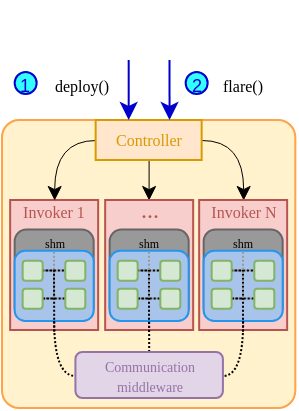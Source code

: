 <mxfile version="24.4.0" type="device" pages="2">
  <diagram name="Página-1" id="-c4BR9bMxaS-QCUniL5t">
    <mxGraphModel dx="2074" dy="836" grid="1" gridSize="10" guides="1" tooltips="1" connect="1" arrows="1" fold="1" page="1" pageScale="1" pageWidth="827" pageHeight="1169" math="0" shadow="0">
      <root>
        <mxCell id="0" />
        <mxCell id="1" parent="0" />
        <mxCell id="e0J9FLYbTgoCGfD9f5cc-86" value="&lt;font style=&quot;font-size: 8px;&quot; data-font-src=&quot;https://fonts.googleapis.com/css?family=Linux+Libertine&quot; face=&quot;Linux Libertine&quot;&gt;deploy()&lt;/font&gt;" style="text;html=1;align=center;verticalAlign=middle;whiteSpace=wrap;rounded=0;" parent="1" vertex="1">
          <mxGeometry x="9.66" y="27" width="60" height="30" as="geometry" />
        </mxCell>
        <mxCell id="e0J9FLYbTgoCGfD9f5cc-87" value="&lt;font style=&quot;font-size: 8px;&quot; data-font-src=&quot;https://fonts.googleapis.com/css?family=Linux+Libertine&quot; face=&quot;Linux Libertine&quot;&gt;flare()&lt;/font&gt;" style="text;html=1;align=center;verticalAlign=middle;whiteSpace=wrap;rounded=0;" parent="1" vertex="1">
          <mxGeometry x="96.08" y="26.5" width="49" height="30" as="geometry" />
        </mxCell>
        <mxCell id="WiIBReAVdP6lDB38uRff-66" value="" style="rounded=1;whiteSpace=wrap;html=1;fontColor=default;fillColor=#FFF2CC;arcSize=6;fillStyle=auto;strokeColor=#ffa348;" parent="1" vertex="1">
          <mxGeometry y="60" width="146.66" height="144" as="geometry" />
        </mxCell>
        <mxCell id="WiIBReAVdP6lDB38uRff-80" value="&lt;div style=&quot;font-size: 8px;&quot; align=&quot;center&quot;&gt;&lt;font style=&quot;font-size: 8px;&quot;&gt;Invoker 1&lt;/font&gt;&lt;/div&gt;&lt;div style=&quot;font-size: 8px;&quot; align=&quot;center&quot;&gt;&lt;font style=&quot;font-size: 8px;&quot;&gt;&lt;br&gt;&lt;/font&gt;&lt;/div&gt;&lt;div style=&quot;font-size: 9px;&quot; align=&quot;center&quot;&gt;&lt;font style=&quot;font-size: 9px;&quot;&gt;&lt;br&gt;&lt;/font&gt;&lt;/div&gt;&lt;div style=&quot;font-size: 9px;&quot; align=&quot;center&quot;&gt;&lt;font style=&quot;font-size: 9px;&quot;&gt;&lt;br&gt;&lt;/font&gt;&lt;/div&gt;&lt;div style=&quot;font-size: 9px;&quot; align=&quot;center&quot;&gt;&lt;font style=&quot;font-size: 9px;&quot;&gt;&lt;br&gt;&lt;/font&gt;&lt;/div&gt;&lt;div style=&quot;font-size: 9px;&quot; align=&quot;center&quot;&gt;&lt;font style=&quot;font-size: 9px;&quot;&gt;&lt;br&gt;&lt;/font&gt;&lt;/div&gt;" style="rounded=0;whiteSpace=wrap;html=1;fillColor=#f8cecc;strokeColor=#b85450;fontFamily=Linux Libertine;fontSource=https%3A%2F%2Ffonts.googleapis.com%2Fcss%3Ffamily%3DLinux%2BLibertine;align=center;fontColor=#B85450;direction=north;" parent="1" vertex="1">
          <mxGeometry x="4.08" y="100" width="44" height="65" as="geometry" />
        </mxCell>
        <mxCell id="DSR_Bw5S6EjoULPKQs4j-5" value="" style="shape=image;verticalLabelPosition=bottom;labelBackgroundColor=default;verticalAlign=top;aspect=fixed;imageAspect=0;image=https://cdn-icons-png.flaticon.com/512/4703/4703650.png;" parent="1" vertex="1">
          <mxGeometry x="58.33" width="30" height="30" as="geometry" />
        </mxCell>
        <mxCell id="e0J9FLYbTgoCGfD9f5cc-37" value="" style="rounded=1;whiteSpace=wrap;html=1;strokeColor=#666666;fillColor=#999999;direction=south;" parent="1" vertex="1">
          <mxGeometry x="6.33" y="114.74" width="39.5" height="45.09" as="geometry" />
        </mxCell>
        <mxCell id="e0J9FLYbTgoCGfD9f5cc-10" style="edgeStyle=orthogonalEdgeStyle;rounded=0;orthogonalLoop=1;jettySize=auto;html=1;entryX=1;entryY=0.5;entryDx=0;entryDy=0;curved=1;strokeWidth=0.5;" parent="1" source="e0J9FLYbTgoCGfD9f5cc-7" target="e0J9FLYbTgoCGfD9f5cc-46" edge="1">
          <mxGeometry relative="1" as="geometry">
            <mxPoint x="119.33" y="110.17" as="targetPoint" />
            <Array as="points">
              <mxPoint x="120.33" y="70" />
            </Array>
          </mxGeometry>
        </mxCell>
        <mxCell id="e0J9FLYbTgoCGfD9f5cc-11" style="edgeStyle=orthogonalEdgeStyle;rounded=0;orthogonalLoop=1;jettySize=auto;html=1;entryX=1;entryY=0.5;entryDx=0;entryDy=0;strokeWidth=0.5;" parent="1" source="e0J9FLYbTgoCGfD9f5cc-7" target="e0J9FLYbTgoCGfD9f5cc-60" edge="1">
          <mxGeometry relative="1" as="geometry">
            <mxPoint x="73.33" y="110" as="targetPoint" />
          </mxGeometry>
        </mxCell>
        <mxCell id="e0J9FLYbTgoCGfD9f5cc-79" style="edgeStyle=orthogonalEdgeStyle;rounded=0;orthogonalLoop=1;jettySize=auto;html=1;entryX=1;entryY=0.5;entryDx=0;entryDy=0;curved=1;exitX=0;exitY=0.5;exitDx=0;exitDy=0;strokeWidth=0.5;" parent="1" source="e0J9FLYbTgoCGfD9f5cc-7" target="WiIBReAVdP6lDB38uRff-80" edge="1">
          <mxGeometry relative="1" as="geometry">
            <Array as="points">
              <mxPoint x="26.33" y="70" />
            </Array>
          </mxGeometry>
        </mxCell>
        <mxCell id="e0J9FLYbTgoCGfD9f5cc-7" value="&lt;div style=&quot;font-size: 8px;&quot; align=&quot;center&quot;&gt;&lt;font color=&quot;#d79b00&quot; style=&quot;font-size: 8px;&quot;&gt;Controller&lt;/font&gt;&lt;/div&gt;" style="rounded=0;whiteSpace=wrap;html=1;fillColor=#ffe6cc;strokeColor=#d79b00;align=center;fontFamily=Linux Libertine;fontSource=https%3A%2F%2Ffonts.googleapis.com%2Fcss%3Ffamily%3DLinux%2BLibertine;" parent="1" vertex="1">
          <mxGeometry x="46.83" y="60" width="53" height="20" as="geometry" />
        </mxCell>
        <mxCell id="WiIBReAVdP6lDB38uRff-113" value="" style="rounded=1;whiteSpace=wrap;html=1;strokeColor=#2496ED;fillColor=#A9C4EB;direction=south;" parent="1" vertex="1">
          <mxGeometry x="6.33" y="125.41" width="39.5" height="35.09" as="geometry" />
        </mxCell>
        <mxCell id="e0J9FLYbTgoCGfD9f5cc-31" value="" style="endArrow=none;html=1;rounded=0;strokeColor=#999999;curved=0;dashed=1;dashPattern=1 1;" parent="1" edge="1">
          <mxGeometry width="50" height="50" relative="1" as="geometry">
            <mxPoint x="26.0" y="148.83" as="sourcePoint" />
            <mxPoint x="26.0" y="115.74" as="targetPoint" />
          </mxGeometry>
        </mxCell>
        <mxCell id="e0J9FLYbTgoCGfD9f5cc-32" value="" style="endArrow=none;html=1;rounded=1;strokeColor=#999999;dashed=1;dashPattern=1 1;curved=0;" parent="1" edge="1">
          <mxGeometry width="50" height="50" relative="1" as="geometry">
            <mxPoint x="26.08" y="135.31" as="sourcePoint" />
            <mxPoint x="36.08" y="135.31" as="targetPoint" />
            <Array as="points">
              <mxPoint x="16.08" y="135.31" />
            </Array>
          </mxGeometry>
        </mxCell>
        <mxCell id="e0J9FLYbTgoCGfD9f5cc-33" value="" style="endArrow=none;html=1;rounded=1;strokeColor=#999999;dashed=1;dashPattern=1 1;curved=0;" parent="1" edge="1">
          <mxGeometry width="50" height="50" relative="1" as="geometry">
            <mxPoint x="26.66" y="149.25" as="sourcePoint" />
            <mxPoint x="36.66" y="149.25" as="targetPoint" />
            <Array as="points">
              <mxPoint x="16.66" y="149.25" />
            </Array>
          </mxGeometry>
        </mxCell>
        <mxCell id="e0J9FLYbTgoCGfD9f5cc-25" value="&lt;font style=&quot;font-size: 6px;&quot; data-font-src=&quot;https://fonts.googleapis.com/css?family=Linux+Libertine&quot; face=&quot;Linux Libertine&quot;&gt;shm&lt;/font&gt;" style="text;html=1;align=center;verticalAlign=middle;whiteSpace=wrap;rounded=0;" parent="1" vertex="1">
          <mxGeometry x="15.5" y="114.74" width="21.16" height="10" as="geometry" />
        </mxCell>
        <mxCell id="e0J9FLYbTgoCGfD9f5cc-44" value="" style="endArrow=none;html=1;rounded=1;strokeColor=#000000;dashed=1;dashPattern=1 1;curved=0;" parent="1" edge="1">
          <mxGeometry width="50" height="50" relative="1" as="geometry">
            <mxPoint x="25.08" y="135.31" as="sourcePoint" />
            <mxPoint x="35.08" y="135.31" as="targetPoint" />
            <Array as="points">
              <mxPoint x="15.08" y="135.31" />
            </Array>
          </mxGeometry>
        </mxCell>
        <mxCell id="e0J9FLYbTgoCGfD9f5cc-21" value="" style="rounded=1;whiteSpace=wrap;html=1;fillColor=#d5e8d4;strokeColor=#82b366;" parent="1" vertex="1">
          <mxGeometry x="10.33" y="130.41" width="10" height="10" as="geometry" />
        </mxCell>
        <mxCell id="e0J9FLYbTgoCGfD9f5cc-22" value="" style="rounded=1;whiteSpace=wrap;html=1;fillColor=#d5e8d4;strokeColor=#82b366;" parent="1" vertex="1">
          <mxGeometry x="31.66" y="130.41" width="10" height="10" as="geometry" />
        </mxCell>
        <mxCell id="e0J9FLYbTgoCGfD9f5cc-45" value="" style="endArrow=none;html=1;rounded=1;strokeColor=#000000;dashed=1;dashPattern=1 1;curved=0;" parent="1" edge="1">
          <mxGeometry width="50" height="50" relative="1" as="geometry">
            <mxPoint x="25.5" y="149.25" as="sourcePoint" />
            <mxPoint x="35.5" y="149.25" as="targetPoint" />
            <Array as="points">
              <mxPoint x="15.5" y="149.25" />
            </Array>
          </mxGeometry>
        </mxCell>
        <mxCell id="e0J9FLYbTgoCGfD9f5cc-23" value="" style="rounded=1;whiteSpace=wrap;html=1;fillColor=#d5e8d4;strokeColor=#82b366;" parent="1" vertex="1">
          <mxGeometry x="10.33" y="144.33" width="10" height="10" as="geometry" />
        </mxCell>
        <mxCell id="e0J9FLYbTgoCGfD9f5cc-24" value="" style="rounded=1;whiteSpace=wrap;html=1;fillColor=#d5e8d4;strokeColor=#82b366;" parent="1" vertex="1">
          <mxGeometry x="31.66" y="144.33" width="10" height="10" as="geometry" />
        </mxCell>
        <mxCell id="e0J9FLYbTgoCGfD9f5cc-46" value="&lt;div style=&quot;font-size: 8px;&quot; align=&quot;center&quot;&gt;&lt;font style=&quot;font-size: 8px;&quot;&gt;Invoker N&lt;br&gt;&lt;/font&gt;&lt;/div&gt;&lt;div style=&quot;font-size: 8px;&quot; align=&quot;center&quot;&gt;&lt;font style=&quot;font-size: 8px;&quot;&gt;&lt;br&gt;&lt;/font&gt;&lt;/div&gt;&lt;div style=&quot;font-size: 9px;&quot; align=&quot;center&quot;&gt;&lt;font style=&quot;font-size: 9px;&quot;&gt;&lt;br&gt;&lt;/font&gt;&lt;/div&gt;&lt;div style=&quot;font-size: 9px;&quot; align=&quot;center&quot;&gt;&lt;font style=&quot;font-size: 9px;&quot;&gt;&lt;br&gt;&lt;/font&gt;&lt;/div&gt;&lt;div style=&quot;font-size: 9px;&quot; align=&quot;center&quot;&gt;&lt;font style=&quot;font-size: 9px;&quot;&gt;&lt;br&gt;&lt;/font&gt;&lt;/div&gt;&lt;div style=&quot;font-size: 9px;&quot; align=&quot;center&quot;&gt;&lt;font style=&quot;font-size: 9px;&quot;&gt;&lt;br&gt;&lt;/font&gt;&lt;/div&gt;" style="rounded=0;whiteSpace=wrap;html=1;fillColor=#f8cecc;strokeColor=#b85450;fontFamily=Linux Libertine;fontSource=https%3A%2F%2Ffonts.googleapis.com%2Fcss%3Ffamily%3DLinux%2BLibertine;align=center;fontColor=#B85450;direction=north;" parent="1" vertex="1">
          <mxGeometry x="98.58" y="100" width="44" height="65" as="geometry" />
        </mxCell>
        <mxCell id="e0J9FLYbTgoCGfD9f5cc-47" value="" style="rounded=1;whiteSpace=wrap;html=1;strokeColor=#666666;fillColor=#999999;direction=south;" parent="1" vertex="1">
          <mxGeometry x="100.83" y="114.74" width="39.5" height="45.09" as="geometry" />
        </mxCell>
        <mxCell id="e0J9FLYbTgoCGfD9f5cc-48" value="" style="rounded=1;whiteSpace=wrap;html=1;strokeColor=#2496ED;fillColor=#A9C4EB;direction=south;" parent="1" vertex="1">
          <mxGeometry x="100.83" y="125.41" width="39.5" height="35.09" as="geometry" />
        </mxCell>
        <mxCell id="e0J9FLYbTgoCGfD9f5cc-50" value="" style="endArrow=none;html=1;rounded=1;strokeColor=#999999;dashed=1;dashPattern=1 1;curved=0;" parent="1" edge="1">
          <mxGeometry width="50" height="50" relative="1" as="geometry">
            <mxPoint x="120.58" y="135.31" as="sourcePoint" />
            <mxPoint x="130.58" y="135.31" as="targetPoint" />
            <Array as="points">
              <mxPoint x="110.58" y="135.31" />
            </Array>
          </mxGeometry>
        </mxCell>
        <mxCell id="e0J9FLYbTgoCGfD9f5cc-51" value="" style="endArrow=none;html=1;rounded=1;strokeColor=#999999;dashed=1;dashPattern=1 1;curved=0;" parent="1" edge="1">
          <mxGeometry width="50" height="50" relative="1" as="geometry">
            <mxPoint x="121.16" y="149.25" as="sourcePoint" />
            <mxPoint x="131.16" y="149.25" as="targetPoint" />
            <Array as="points">
              <mxPoint x="111.16" y="149.25" />
            </Array>
          </mxGeometry>
        </mxCell>
        <mxCell id="e0J9FLYbTgoCGfD9f5cc-53" value="" style="endArrow=none;html=1;rounded=0;strokeColor=#000000;curved=0;dashed=1;dashPattern=1 1;" parent="1" edge="1">
          <mxGeometry width="50" height="50" relative="1" as="geometry">
            <mxPoint x="120.5" y="167.83" as="sourcePoint" />
            <mxPoint x="120.5" y="134.74" as="targetPoint" />
          </mxGeometry>
        </mxCell>
        <mxCell id="e0J9FLYbTgoCGfD9f5cc-54" value="" style="endArrow=none;html=1;rounded=1;strokeColor=#000000;dashed=1;dashPattern=1 1;curved=0;" parent="1" edge="1">
          <mxGeometry width="50" height="50" relative="1" as="geometry">
            <mxPoint x="119.58" y="135.31" as="sourcePoint" />
            <mxPoint x="129.58" y="135.31" as="targetPoint" />
            <Array as="points">
              <mxPoint x="109.58" y="135.31" />
            </Array>
          </mxGeometry>
        </mxCell>
        <mxCell id="e0J9FLYbTgoCGfD9f5cc-55" value="" style="rounded=1;whiteSpace=wrap;html=1;fillColor=#d5e8d4;strokeColor=#82b366;" parent="1" vertex="1">
          <mxGeometry x="104.83" y="130.41" width="10" height="10" as="geometry" />
        </mxCell>
        <mxCell id="e0J9FLYbTgoCGfD9f5cc-56" value="" style="rounded=1;whiteSpace=wrap;html=1;fillColor=#d5e8d4;strokeColor=#82b366;" parent="1" vertex="1">
          <mxGeometry x="126.16" y="130.41" width="10" height="10" as="geometry" />
        </mxCell>
        <mxCell id="e0J9FLYbTgoCGfD9f5cc-57" value="" style="endArrow=none;html=1;rounded=1;strokeColor=#000000;dashed=1;dashPattern=1 1;curved=0;" parent="1" edge="1">
          <mxGeometry width="50" height="50" relative="1" as="geometry">
            <mxPoint x="120.0" y="149.25" as="sourcePoint" />
            <mxPoint x="130.0" y="149.25" as="targetPoint" />
            <Array as="points">
              <mxPoint x="110.0" y="149.25" />
            </Array>
          </mxGeometry>
        </mxCell>
        <mxCell id="e0J9FLYbTgoCGfD9f5cc-58" value="" style="rounded=1;whiteSpace=wrap;html=1;fillColor=#d5e8d4;strokeColor=#82b366;" parent="1" vertex="1">
          <mxGeometry x="104.83" y="144.33" width="10" height="10" as="geometry" />
        </mxCell>
        <mxCell id="e0J9FLYbTgoCGfD9f5cc-59" value="" style="rounded=1;whiteSpace=wrap;html=1;fillColor=#d5e8d4;strokeColor=#82b366;" parent="1" vertex="1">
          <mxGeometry x="126.16" y="144.33" width="10" height="10" as="geometry" />
        </mxCell>
        <mxCell id="e0J9FLYbTgoCGfD9f5cc-43" value="" style="endArrow=none;html=1;rounded=0;strokeColor=#000000;curved=0;dashed=1;dashPattern=1 1;" parent="1" edge="1">
          <mxGeometry width="50" height="50" relative="1" as="geometry">
            <mxPoint x="26.13" y="169.83" as="sourcePoint" />
            <mxPoint x="26.0" y="134.74" as="targetPoint" />
          </mxGeometry>
        </mxCell>
        <mxCell id="e0J9FLYbTgoCGfD9f5cc-49" value="" style="endArrow=none;html=1;rounded=0;strokeColor=#999999;curved=0;dashed=1;dashPattern=1 1;" parent="1" edge="1">
          <mxGeometry width="50" height="50" relative="1" as="geometry">
            <mxPoint x="120.5" y="148.83" as="sourcePoint" />
            <mxPoint x="120.5" y="115.74" as="targetPoint" />
          </mxGeometry>
        </mxCell>
        <mxCell id="e0J9FLYbTgoCGfD9f5cc-60" value="...&lt;br&gt;&lt;br&gt;&lt;br&gt;&lt;div&gt;&lt;br&gt;&lt;/div&gt;&lt;div&gt;&lt;br&gt;&lt;/div&gt;" style="rounded=0;whiteSpace=wrap;html=1;fillColor=#f8cecc;strokeColor=#b85450;fontFamily=Linux Libertine;fontSource=https%3A%2F%2Ffonts.googleapis.com%2Fcss%3Ffamily%3DLinux%2BLibertine;align=center;fontColor=#B85450;direction=north;" parent="1" vertex="1">
          <mxGeometry x="51.58" y="100" width="44" height="65" as="geometry" />
        </mxCell>
        <mxCell id="e0J9FLYbTgoCGfD9f5cc-61" value="" style="rounded=1;whiteSpace=wrap;html=1;strokeColor=#666666;fillColor=#999999;direction=south;" parent="1" vertex="1">
          <mxGeometry x="53.83" y="114.74" width="39.5" height="45.09" as="geometry" />
        </mxCell>
        <mxCell id="e0J9FLYbTgoCGfD9f5cc-62" value="" style="rounded=1;whiteSpace=wrap;html=1;strokeColor=#2496ED;fillColor=#A9C4EB;direction=south;" parent="1" vertex="1">
          <mxGeometry x="53.83" y="125.41" width="39.5" height="35.09" as="geometry" />
        </mxCell>
        <mxCell id="e0J9FLYbTgoCGfD9f5cc-63" value="" style="endArrow=none;html=1;rounded=1;strokeColor=#999999;dashed=1;dashPattern=1 1;curved=0;" parent="1" edge="1">
          <mxGeometry width="50" height="50" relative="1" as="geometry">
            <mxPoint x="73.58" y="135.31" as="sourcePoint" />
            <mxPoint x="83.58" y="135.31" as="targetPoint" />
            <Array as="points">
              <mxPoint x="63.58" y="135.31" />
            </Array>
          </mxGeometry>
        </mxCell>
        <mxCell id="e0J9FLYbTgoCGfD9f5cc-64" value="" style="endArrow=none;html=1;rounded=1;strokeColor=#999999;dashed=1;dashPattern=1 1;curved=0;" parent="1" edge="1">
          <mxGeometry width="50" height="50" relative="1" as="geometry">
            <mxPoint x="74.16" y="149.25" as="sourcePoint" />
            <mxPoint x="84.16" y="149.25" as="targetPoint" />
            <Array as="points">
              <mxPoint x="64.16" y="149.25" />
            </Array>
          </mxGeometry>
        </mxCell>
        <mxCell id="e0J9FLYbTgoCGfD9f5cc-66" value="" style="endArrow=none;html=1;rounded=0;strokeColor=#000000;curved=0;dashed=1;dashPattern=1 1;" parent="1" edge="1">
          <mxGeometry width="50" height="50" relative="1" as="geometry">
            <mxPoint x="73.5" y="167.83" as="sourcePoint" />
            <mxPoint x="73.5" y="134.74" as="targetPoint" />
          </mxGeometry>
        </mxCell>
        <mxCell id="e0J9FLYbTgoCGfD9f5cc-67" value="" style="endArrow=none;html=1;rounded=1;strokeColor=#000000;dashed=1;dashPattern=1 1;curved=0;" parent="1" edge="1">
          <mxGeometry width="50" height="50" relative="1" as="geometry">
            <mxPoint x="72.58" y="135.31" as="sourcePoint" />
            <mxPoint x="82.58" y="135.31" as="targetPoint" />
            <Array as="points">
              <mxPoint x="62.58" y="135.31" />
            </Array>
          </mxGeometry>
        </mxCell>
        <mxCell id="e0J9FLYbTgoCGfD9f5cc-68" value="" style="rounded=1;whiteSpace=wrap;html=1;fillColor=#d5e8d4;strokeColor=#82b366;" parent="1" vertex="1">
          <mxGeometry x="57.83" y="130.41" width="10" height="10" as="geometry" />
        </mxCell>
        <mxCell id="e0J9FLYbTgoCGfD9f5cc-69" value="" style="rounded=1;whiteSpace=wrap;html=1;fillColor=#d5e8d4;strokeColor=#82b366;" parent="1" vertex="1">
          <mxGeometry x="79.16" y="130.41" width="10" height="10" as="geometry" />
        </mxCell>
        <mxCell id="e0J9FLYbTgoCGfD9f5cc-70" value="" style="endArrow=none;html=1;rounded=1;strokeColor=#000000;dashed=1;dashPattern=1 1;curved=0;" parent="1" edge="1">
          <mxGeometry width="50" height="50" relative="1" as="geometry">
            <mxPoint x="73.0" y="149.25" as="sourcePoint" />
            <mxPoint x="83.0" y="149.25" as="targetPoint" />
            <Array as="points">
              <mxPoint x="63.0" y="149.25" />
            </Array>
          </mxGeometry>
        </mxCell>
        <mxCell id="e0J9FLYbTgoCGfD9f5cc-71" value="" style="rounded=1;whiteSpace=wrap;html=1;fillColor=#d5e8d4;strokeColor=#82b366;" parent="1" vertex="1">
          <mxGeometry x="57.83" y="144.33" width="10" height="10" as="geometry" />
        </mxCell>
        <mxCell id="e0J9FLYbTgoCGfD9f5cc-72" value="" style="rounded=1;whiteSpace=wrap;html=1;fillColor=#d5e8d4;strokeColor=#82b366;" parent="1" vertex="1">
          <mxGeometry x="79.16" y="144.33" width="10" height="10" as="geometry" />
        </mxCell>
        <mxCell id="e0J9FLYbTgoCGfD9f5cc-73" value="" style="endArrow=none;html=1;rounded=0;strokeColor=#999999;curved=0;dashed=1;dashPattern=1 1;" parent="1" edge="1">
          <mxGeometry width="50" height="50" relative="1" as="geometry">
            <mxPoint x="73.5" y="148.83" as="sourcePoint" />
            <mxPoint x="73.5" y="115.74" as="targetPoint" />
          </mxGeometry>
        </mxCell>
        <mxCell id="e0J9FLYbTgoCGfD9f5cc-75" value="" style="rounded=0;whiteSpace=wrap;html=1;strokeColor=none;fillColor=#fff2cc;" parent="1" vertex="1">
          <mxGeometry x="15.5" y="166" width="26" height="10" as="geometry" />
        </mxCell>
        <mxCell id="e0J9FLYbTgoCGfD9f5cc-14" style="edgeStyle=orthogonalEdgeStyle;rounded=0;orthogonalLoop=1;jettySize=auto;html=1;entryX=0;entryY=0.5;entryDx=0;entryDy=0;curved=1;startArrow=none;startFill=0;exitX=1;exitY=0.5;exitDx=0;exitDy=0;strokeWidth=1;endArrow=none;endFill=0;dashed=1;dashPattern=1 1;" parent="1" source="WiIBReAVdP6lDB38uRff-113" target="e0J9FLYbTgoCGfD9f5cc-91" edge="1">
          <mxGeometry relative="1" as="geometry">
            <mxPoint x="52.96" y="194" as="targetPoint" />
            <Array as="points">
              <mxPoint x="26" y="188" />
              <mxPoint x="37" y="188" />
            </Array>
          </mxGeometry>
        </mxCell>
        <mxCell id="e0J9FLYbTgoCGfD9f5cc-76" value="" style="rounded=0;whiteSpace=wrap;html=1;strokeColor=none;fillColor=#fff2cc;" parent="1" vertex="1">
          <mxGeometry x="65.0" y="166.0" width="26" height="10" as="geometry" />
        </mxCell>
        <mxCell id="e0J9FLYbTgoCGfD9f5cc-74" style="edgeStyle=orthogonalEdgeStyle;rounded=0;orthogonalLoop=1;jettySize=auto;html=1;entryX=1;entryY=0.5;entryDx=0;entryDy=0;startArrow=none;startFill=0;strokeWidth=1;endArrow=none;endFill=0;dashed=1;dashPattern=1 1;strokeColor=#000000;exitX=0.5;exitY=0;exitDx=0;exitDy=0;" parent="1" source="e0J9FLYbTgoCGfD9f5cc-91" target="e0J9FLYbTgoCGfD9f5cc-62" edge="1">
          <mxGeometry relative="1" as="geometry">
            <mxPoint x="74.58" y="159.83" as="targetPoint" />
            <mxPoint x="73.58" y="179.83" as="sourcePoint" />
            <Array as="points">
              <mxPoint x="73.33" y="176" />
            </Array>
          </mxGeometry>
        </mxCell>
        <mxCell id="e0J9FLYbTgoCGfD9f5cc-77" value="" style="rounded=0;whiteSpace=wrap;html=1;strokeColor=none;fillColor=#fff2cc;" parent="1" vertex="1">
          <mxGeometry x="107.58" y="166.0" width="26" height="10" as="geometry" />
        </mxCell>
        <mxCell id="e0J9FLYbTgoCGfD9f5cc-15" style="edgeStyle=orthogonalEdgeStyle;rounded=0;orthogonalLoop=1;jettySize=auto;html=1;entryX=1;entryY=0.5;entryDx=0;entryDy=0;curved=1;startArrow=none;startFill=0;strokeWidth=1;exitX=1;exitY=0.5;exitDx=0;exitDy=0;endArrow=none;endFill=0;dashed=1;dashPattern=1 1;" parent="1" source="e0J9FLYbTgoCGfD9f5cc-48" target="e0J9FLYbTgoCGfD9f5cc-91" edge="1">
          <mxGeometry relative="1" as="geometry">
            <mxPoint x="119.33" y="170" as="sourcePoint" />
            <mxPoint x="94.21" y="194" as="targetPoint" />
            <Array as="points">
              <mxPoint x="121" y="188" />
              <mxPoint x="110" y="188" />
            </Array>
          </mxGeometry>
        </mxCell>
        <mxCell id="e0J9FLYbTgoCGfD9f5cc-65" value="&lt;font style=&quot;font-size: 6px;&quot; data-font-src=&quot;https://fonts.googleapis.com/css?family=Linux+Libertine&quot; face=&quot;Linux Libertine&quot;&gt;shm&lt;/font&gt;" style="text;html=1;align=center;verticalAlign=middle;whiteSpace=wrap;rounded=0;" parent="1" vertex="1">
          <mxGeometry x="63.0" y="114.74" width="21.16" height="10" as="geometry" />
        </mxCell>
        <mxCell id="e0J9FLYbTgoCGfD9f5cc-52" value="&lt;font style=&quot;font-size: 6px;&quot; data-font-src=&quot;https://fonts.googleapis.com/css?family=Linux+Libertine&quot; face=&quot;Linux Libertine&quot;&gt;shm&lt;/font&gt;" style="text;html=1;align=center;verticalAlign=middle;whiteSpace=wrap;rounded=0;" parent="1" vertex="1">
          <mxGeometry x="110" y="114.74" width="21.16" height="10" as="geometry" />
        </mxCell>
        <mxCell id="e0J9FLYbTgoCGfD9f5cc-84" value="" style="endArrow=classic;html=1;rounded=0;entryX=0.387;entryY=0;entryDx=0;entryDy=0;entryPerimeter=0;strokeColor=#0000CC;" parent="1" edge="1">
          <mxGeometry width="50" height="50" relative="1" as="geometry">
            <mxPoint x="63.33" y="30" as="sourcePoint" />
            <mxPoint x="63.341" y="60" as="targetPoint" />
          </mxGeometry>
        </mxCell>
        <mxCell id="e0J9FLYbTgoCGfD9f5cc-85" value="" style="endArrow=classic;html=1;rounded=0;entryX=0.387;entryY=0;entryDx=0;entryDy=0;entryPerimeter=0;strokeColor=#0000CC;" parent="1" edge="1">
          <mxGeometry width="50" height="50" relative="1" as="geometry">
            <mxPoint x="83.76" y="30" as="sourcePoint" />
            <mxPoint x="83.771" y="60" as="targetPoint" />
          </mxGeometry>
        </mxCell>
        <mxCell id="e0J9FLYbTgoCGfD9f5cc-91" value="" style="rounded=1;whiteSpace=wrap;html=1;fillColor=#e1d5e7;strokeColor=#9673a6;" parent="1" vertex="1">
          <mxGeometry x="36.71" y="176" width="73.75" height="23" as="geometry" />
        </mxCell>
        <mxCell id="e0J9FLYbTgoCGfD9f5cc-92" value="" style="ellipse;whiteSpace=wrap;html=1;aspect=fixed;fillColor=#33FFFF;strokeColor=#0000CC;" parent="1" vertex="1">
          <mxGeometry x="6.33" y="36" width="11" height="11" as="geometry" />
        </mxCell>
        <mxCell id="e0J9FLYbTgoCGfD9f5cc-93" value="&lt;font style=&quot;font-size: 9px;&quot; color=&quot;#0000cc&quot;&gt;1&lt;/font&gt;" style="text;whiteSpace=wrap;html=1;" parent="1" vertex="1">
          <mxGeometry x="7.33" y="28" width="11" height="20" as="geometry" />
        </mxCell>
        <mxCell id="e0J9FLYbTgoCGfD9f5cc-97" value="" style="ellipse;whiteSpace=wrap;html=1;aspect=fixed;fillColor=#33FFFF;strokeColor=#0000CC;" parent="1" vertex="1">
          <mxGeometry x="91.83" y="36" width="11" height="11" as="geometry" />
        </mxCell>
        <mxCell id="e0J9FLYbTgoCGfD9f5cc-98" value="&lt;font style=&quot;font-size: 9px;&quot; color=&quot;#0000cc&quot;&gt;2&lt;/font&gt;" style="text;whiteSpace=wrap;html=1;" parent="1" vertex="1">
          <mxGeometry x="92.83" y="28" width="11" height="20" as="geometry" />
        </mxCell>
        <mxCell id="e0J9FLYbTgoCGfD9f5cc-99" value="&lt;font color=&quot;#9673a6&quot; style=&quot;font-size: 7px;&quot;&gt;&lt;font style=&quot;font-size: 7px;&quot; data-font-src=&quot;https://fonts.googleapis.com/css?family=Linux+Libertine&quot; face=&quot;Linux Libertine&quot;&gt;Communication&lt;br&gt;&lt;br&gt;&lt;/font&gt;&lt;/font&gt;" style="text;whiteSpace=wrap;html=1;align=center;" parent="1" vertex="1">
          <mxGeometry x="43.59" y="168" width="60" height="20" as="geometry" />
        </mxCell>
        <mxCell id="e0J9FLYbTgoCGfD9f5cc-100" value="&lt;font style=&quot;font-size: 7px;&quot; color=&quot;#9673a6&quot;&gt;&lt;font face=&quot;Linux Libertine&quot; data-font-src=&quot;https://fonts.googleapis.com/css?family=Linux+Libertine&quot; style=&quot;font-size: 7px;&quot;&gt;middleware&lt;/font&gt;&lt;/font&gt;" style="text;whiteSpace=wrap;html=1;align=center;" parent="1" vertex="1">
          <mxGeometry x="48.59" y="178" width="50" height="10" as="geometry" />
        </mxCell>
      </root>
    </mxGraphModel>
  </diagram>
  <diagram name="arch" id="cZ444mW0rCcB-Ek93cNb">
    <mxGraphModel dx="576" dy="232" grid="1" gridSize="5" guides="1" tooltips="1" connect="1" arrows="1" fold="1" page="1" pageScale="1" pageWidth="330" pageHeight="180" math="0" shadow="0">
      <root>
        <mxCell id="wFOPVawVf57aqnRhElUE-0" />
        <mxCell id="wFOPVawVf57aqnRhElUE-1" parent="wFOPVawVf57aqnRhElUE-0" />
        <mxCell id="wFOPVawVf57aqnRhElUE-4" value="Burst platform" style="rounded=1;whiteSpace=wrap;html=1;fillColor=#fff2cc;arcSize=6;fillStyle=auto;strokeColor=#d6b656;fontFamily=Linux Libertine;fontSize=10;verticalAlign=top;spacing=-2;fontColor=default;" parent="wFOPVawVf57aqnRhElUE-1" vertex="1">
          <mxGeometry x="85" y="5" width="210" height="140" as="geometry" />
        </mxCell>
        <mxCell id="wFOPVawVf57aqnRhElUE-2" value="&lt;font data-font-src=&quot;https://fonts.googleapis.com/css?family=Linux+Libertine&quot; style=&quot;font-size: 10px;&quot;&gt;deploy()&lt;/font&gt;" style="text;html=1;align=left;verticalAlign=middle;whiteSpace=wrap;rounded=0;fontSize=10;fontFamily=Linux Libertine;spacing=0;spacingBottom=1;" parent="wFOPVawVf57aqnRhElUE-1" vertex="1">
          <mxGeometry x="50" y="32.26" width="30" height="15" as="geometry" />
        </mxCell>
        <mxCell id="wFOPVawVf57aqnRhElUE-5" value="&lt;div style=&quot;font-size: 10px; line-height: 100%;&quot; align=&quot;center&quot;&gt;&lt;br style=&quot;font-size: 10px;&quot;&gt;&lt;/div&gt;" style="rounded=0;whiteSpace=wrap;html=1;fillColor=#f8cecc;strokeColor=#b85450;fontFamily=Linux Libertine;align=center;fontColor=#000000;direction=north;fontSize=10;verticalAlign=top;spacing=-2;horizontal=0;" parent="wFOPVawVf57aqnRhElUE-1" vertex="1">
          <mxGeometry x="135" y="20" width="155" height="70" as="geometry" />
        </mxCell>
        <mxCell id="wFOPVawVf57aqnRhElUE-6" value="" style="shape=image;verticalLabelPosition=bottom;labelBackgroundColor=default;verticalAlign=top;aspect=fixed;imageAspect=0;image=https://cdn-icons-png.flaticon.com/512/4703/4703650.png;fontFamily=Linux Libertine;fontSize=10;" parent="wFOPVawVf57aqnRhElUE-1" vertex="1">
          <mxGeometry x="5.0" y="49.26" width="30" height="30" as="geometry" />
        </mxCell>
        <mxCell id="wFOPVawVf57aqnRhElUE-9" style="rounded=0;orthogonalLoop=1;jettySize=auto;html=1;strokeWidth=0.5;fontFamily=Linux Libertine;fontSize=10;" parent="wFOPVawVf57aqnRhElUE-1" source="wFOPVawVf57aqnRhElUE-11" target="wFOPVawVf57aqnRhElUE-37" edge="1">
          <mxGeometry relative="1" as="geometry">
            <mxPoint x="204.25" y="110" as="targetPoint" />
          </mxGeometry>
        </mxCell>
        <mxCell id="wFOPVawVf57aqnRhElUE-11" value="&lt;div align=&quot;center&quot; style=&quot;font-size: 10px;&quot;&gt;&lt;font style=&quot;font-size: 10px;&quot;&gt;Controller&lt;/font&gt;&lt;/div&gt;" style="rounded=0;whiteSpace=wrap;html=1;fillColor=#ffe6cc;strokeColor=#d79b00;align=center;fontFamily=Linux Libertine;fontSize=10;direction=south;horizontal=0;fontColor=#000000;spacingBottom=2;" parent="wFOPVawVf57aqnRhElUE-1" vertex="1">
          <mxGeometry x="85" y="39.83" width="20" height="50.17" as="geometry" />
        </mxCell>
        <mxCell id="wFOPVawVf57aqnRhElUE-23" value="&lt;div style=&quot;font-size: 10px; line-height: 100%;&quot; align=&quot;center&quot;&gt;&lt;br style=&quot;font-size: 10px;&quot;&gt;&lt;/div&gt;" style="rounded=0;whiteSpace=wrap;html=1;fillColor=#f8cecc;strokeColor=#b85450;fontFamily=Linux Libertine;align=center;fontColor=#000000;direction=north;fontSize=10;verticalAlign=top;spacing=-2;horizontal=0;" parent="wFOPVawVf57aqnRhElUE-1" vertex="1">
          <mxGeometry x="130" y="25" width="155" height="70" as="geometry" />
        </mxCell>
        <mxCell id="wFOPVawVf57aqnRhElUE-37" value="Invokers" style="rounded=0;whiteSpace=wrap;html=1;fillColor=#f8cecc;strokeColor=#b85450;align=center;direction=north;verticalAlign=top;labelPosition=center;verticalLabelPosition=middle;spacing=-2;fontFamily=Linux Libertine;fontColor=#000000;horizontal=0;fontSize=10;" parent="wFOPVawVf57aqnRhElUE-1" vertex="1">
          <mxGeometry x="125" y="30" width="155" height="70" as="geometry" />
        </mxCell>
        <mxCell id="wFOPVawVf57aqnRhElUE-58" value="" style="endArrow=classic;html=1;rounded=0;strokeColor=#0000CC;fontFamily=Linux Libertine;fontSize=10;" parent="wFOPVawVf57aqnRhElUE-1" edge="1">
          <mxGeometry width="50" height="50" relative="1" as="geometry">
            <mxPoint x="40" y="74.52" as="sourcePoint" />
            <mxPoint x="80" y="74.52" as="targetPoint" />
          </mxGeometry>
        </mxCell>
        <mxCell id="wFOPVawVf57aqnRhElUE-59" value="" style="endArrow=classic;html=1;rounded=0;strokeColor=#0000CC;fontFamily=Linux Libertine;fontSize=10;" parent="wFOPVawVf57aqnRhElUE-1" edge="1">
          <mxGeometry width="50" height="50" relative="1" as="geometry">
            <mxPoint x="40" y="54.52" as="sourcePoint" />
            <mxPoint x="80" y="54.52" as="targetPoint" />
          </mxGeometry>
        </mxCell>
        <mxCell id="wFOPVawVf57aqnRhElUE-60" value="Remote communication backend" style="rounded=1;whiteSpace=wrap;html=1;fillColor=#e1d5e7;strokeColor=#9673a6;fontFamily=Linux Libertine;fontSize=10;horizontal=0;spacingBottom=2;" parent="wFOPVawVf57aqnRhElUE-1" vertex="1">
          <mxGeometry x="305" y="5" width="20" height="140" as="geometry" />
        </mxCell>
        <mxCell id="wFOPVawVf57aqnRhElUE-61" value="1" style="ellipse;whiteSpace=wrap;html=1;aspect=fixed;fillColor=#A9C4EB;strokeColor=#000000;fontFamily=Linux Libertine;fontSize=11;spacingBottom=1;strokeWidth=0.5;" parent="wFOPVawVf57aqnRhElUE-1" vertex="1">
          <mxGeometry x="35.0" y="34.26" width="11" height="11" as="geometry" />
        </mxCell>
        <mxCell id="wFOPVawVf57aqnRhElUE-63" value="3" style="ellipse;whiteSpace=wrap;html=1;aspect=fixed;fillColor=#A9C4EB;strokeColor=#000000;fontFamily=Linux Libertine;fontSize=11;spacingBottom=1;strokeWidth=0.5;" parent="wFOPVawVf57aqnRhElUE-1" vertex="1">
          <mxGeometry x="35.0" y="84.26" width="11" height="11" as="geometry" />
        </mxCell>
        <mxCell id="wFOPVawVf57aqnRhElUE-3" value="&lt;font data-font-src=&quot;https://fonts.googleapis.com/css?family=Linux+Libertine&quot; style=&quot;font-size: 10px;&quot;&gt;flare()&lt;/font&gt;" style="text;html=1;align=left;verticalAlign=middle;whiteSpace=wrap;rounded=0;fontSize=10;fontFamily=Linux Libertine;spacing=0;spacingBottom=1;" parent="wFOPVawVf57aqnRhElUE-1" vertex="1">
          <mxGeometry x="50" y="82.26" width="30" height="15" as="geometry" />
        </mxCell>
        <mxCell id="wnx-w0GM1ffGaocuh8BO-0" value="Pack &lt;i style=&quot;font-size: 10px;&quot;&gt;i&lt;/i&gt;" style="rounded=1;whiteSpace=wrap;html=1;strokeColor=#82b366;fillColor=#d5e8d4;direction=south;fontFamily=Linux Libertine;fontSize=10;verticalAlign=top;spacing=-3;" parent="wFOPVawVf57aqnRhElUE-1" vertex="1">
          <mxGeometry x="190" y="35" width="85" height="60" as="geometry" />
        </mxCell>
        <mxCell id="wnx-w0GM1ffGaocuh8BO-6" value="Pack&lt;div style=&quot;font-size: 10px;&quot;&gt;(another burst)&lt;/div&gt;" style="rounded=1;whiteSpace=wrap;html=1;strokeColor=#666666;fillColor=#f5f5f5;direction=south;fontFamily=Linux Libertine;fontSize=10;verticalAlign=middle;spacing=-3;fontColor=#333333;horizontal=1;" parent="wFOPVawVf57aqnRhElUE-1" vertex="1">
          <mxGeometry x="142.5" y="35" width="42.5" height="60" as="geometry" />
        </mxCell>
        <mxCell id="wnx-w0GM1ffGaocuh8BO-7" value="BCM" style="rounded=1;whiteSpace=wrap;html=1;fillColor=#e1d5e7;strokeColor=#9673a6;fontFamily=Linux Libertine;fontSize=10;horizontal=1;spacingBottom=2;" parent="wFOPVawVf57aqnRhElUE-1" vertex="1">
          <mxGeometry x="5" y="150" width="25" height="10" as="geometry" />
        </mxCell>
        <mxCell id="wnx-w0GM1ffGaocuh8BO-8" value="Burst communication middleware" style="text;html=1;align=left;verticalAlign=middle;whiteSpace=wrap;rounded=0;fontSize=10;fontFamily=Linux Libertine;spacing=0;" parent="wFOPVawVf57aqnRhElUE-1" vertex="1">
          <mxGeometry x="35" y="150" width="145" height="10" as="geometry" />
        </mxCell>
        <mxCell id="wnx-w0GM1ffGaocuh8BO-10" value="Shared memory" style="text;html=1;align=left;verticalAlign=middle;whiteSpace=wrap;rounded=0;fontSize=10;fontFamily=Linux Libertine;spacing=0;" parent="wFOPVawVf57aqnRhElUE-1" vertex="1">
          <mxGeometry x="35" y="165" width="145" height="10" as="geometry" />
        </mxCell>
        <mxCell id="wnx-w0GM1ffGaocuh8BO-12" value="" style="rounded=1;whiteSpace=wrap;html=1;dashed=1;dashPattern=1 1;fillColor=none;fontFamily=Linux Libertine;fontSize=10;" parent="wFOPVawVf57aqnRhElUE-1" vertex="1">
          <mxGeometry x="5" y="165" width="25" height="10" as="geometry" />
        </mxCell>
        <mxCell id="wnx-w0GM1ffGaocuh8BO-13" value="" style="rounded=1;whiteSpace=wrap;html=1;dashed=1;dashPattern=1 1;fillColor=none;fontFamily=Linux Libertine;fontSize=10;" parent="wFOPVawVf57aqnRhElUE-1" vertex="1">
          <mxGeometry x="195" y="50" width="75" height="40" as="geometry" />
        </mxCell>
        <mxCell id="wnx-w0GM1ffGaocuh8BO-1" value="" style="rounded=1;whiteSpace=wrap;html=1;strokeColor=#2496ED;fillColor=#A9C4EB;direction=south;fontFamily=Linux Libertine;fontSize=10;" parent="wFOPVawVf57aqnRhElUE-1" vertex="1">
          <mxGeometry x="210" y="55" width="35" height="20" as="geometry" />
        </mxCell>
        <mxCell id="wnx-w0GM1ffGaocuh8BO-4" value="" style="rounded=1;whiteSpace=wrap;html=1;strokeColor=#2496ED;fillColor=#A9C4EB;direction=south;fontFamily=Linux Libertine;fontSize=10;" parent="wFOPVawVf57aqnRhElUE-1" vertex="1">
          <mxGeometry x="205" y="59.26" width="35" height="20" as="geometry" />
        </mxCell>
        <mxCell id="wnx-w0GM1ffGaocuh8BO-3" value="Workers" style="rounded=1;whiteSpace=wrap;html=1;strokeColor=#2496ED;fillColor=#A9C4EB;direction=south;fontFamily=Linux Libertine;fontSize=10;" parent="wFOPVawVf57aqnRhElUE-1" vertex="1">
          <mxGeometry x="200" y="64.26" width="35" height="20" as="geometry" />
        </mxCell>
        <mxCell id="wnx-w0GM1ffGaocuh8BO-2" value="BCM" style="rounded=1;whiteSpace=wrap;html=1;fillColor=#e1d5e7;strokeColor=#9673a6;fontFamily=Linux Libertine;fontSize=10;horizontal=0;spacingBottom=1;" parent="wFOPVawVf57aqnRhElUE-1" vertex="1">
          <mxGeometry x="250" y="55" width="15" height="30" as="geometry" />
        </mxCell>
        <mxCell id="wnx-w0GM1ffGaocuh8BO-11" value="" style="endArrow=classic;startArrow=classic;html=1;rounded=0;endSize=3;startSize=3;fontFamily=Linux Libertine;fontSize=10;" parent="wFOPVawVf57aqnRhElUE-1" source="wnx-w0GM1ffGaocuh8BO-2" edge="1">
          <mxGeometry width="50" height="50" relative="1" as="geometry">
            <mxPoint x="250" y="120" as="sourcePoint" />
            <mxPoint x="305" y="70" as="targetPoint" />
          </mxGeometry>
        </mxCell>
        <mxCell id="wnx-w0GM1ffGaocuh8BO-14" value="6" style="ellipse;whiteSpace=wrap;html=1;aspect=fixed;fillColor=#A9C4EB;strokeColor=#000000;fontFamily=Linux Libertine;fontSize=11;spacingBottom=1;strokeWidth=0.5;" parent="wFOPVawVf57aqnRhElUE-1" vertex="1">
          <mxGeometry x="279.0" y="74.0" width="11" height="11" as="geometry" />
        </mxCell>
        <mxCell id="wnx-w0GM1ffGaocuh8BO-15" value="- Burst definitions&#xa;- Results&#xa;- Metadata" style="strokeWidth=1;shape=mxgraph.flowchart.database;fillColor=#ffe6cc;strokeColor=#d79b00;labelPosition=right;verticalLabelPosition=middle;align=left;verticalAlign=middle;fontSize=10;fontFamily=Linux Libertine;spacing=8;" parent="wFOPVawVf57aqnRhElUE-1" vertex="1">
          <mxGeometry x="146.25" y="110" width="35" height="27" as="geometry" />
        </mxCell>
        <mxCell id="wnx-w0GM1ffGaocuh8BO-16" style="rounded=0;orthogonalLoop=1;jettySize=auto;html=1;strokeWidth=0.5;fontFamily=Linux Libertine;fontSize=10;edgeStyle=orthogonalEdgeStyle;curved=1;" parent="wFOPVawVf57aqnRhElUE-1" source="wFOPVawVf57aqnRhElUE-11" target="wnx-w0GM1ffGaocuh8BO-15" edge="1">
          <mxGeometry relative="1" as="geometry">
            <mxPoint x="130" y="70" as="targetPoint" />
            <mxPoint x="110" y="70" as="sourcePoint" />
            <Array as="points">
              <mxPoint x="95" y="124" />
            </Array>
          </mxGeometry>
        </mxCell>
        <mxCell id="wnx-w0GM1ffGaocuh8BO-17" style="rounded=0;orthogonalLoop=1;jettySize=auto;html=1;strokeWidth=0.5;fontFamily=Linux Libertine;fontSize=10;exitX=1;exitY=0.15;exitDx=0;exitDy=0;exitPerimeter=0;startArrow=classic;startFill=1;" parent="wFOPVawVf57aqnRhElUE-1" source="wnx-w0GM1ffGaocuh8BO-15" target="wnx-w0GM1ffGaocuh8BO-3" edge="1">
          <mxGeometry relative="1" as="geometry">
            <mxPoint x="135" y="75" as="targetPoint" />
            <mxPoint x="115" y="75" as="sourcePoint" />
          </mxGeometry>
        </mxCell>
        <mxCell id="wnx-w0GM1ffGaocuh8BO-18" value="2" style="ellipse;whiteSpace=wrap;html=1;aspect=fixed;fillColor=#A9C4EB;strokeColor=#000000;fontFamily=Linux Libertine;fontSize=11;spacingBottom=1;strokeWidth=0.5;" parent="wFOPVawVf57aqnRhElUE-1" vertex="1">
          <mxGeometry x="100.0" y="118.0" width="11" height="11" as="geometry" />
        </mxCell>
        <mxCell id="wnx-w0GM1ffGaocuh8BO-19" value="5" style="ellipse;whiteSpace=wrap;html=1;aspect=fixed;fillColor=#A9C4EB;strokeColor=#000000;fontFamily=Linux Libertine;fontSize=11;spacingBottom=1;strokeWidth=0.5;" parent="wFOPVawVf57aqnRhElUE-1" vertex="1">
          <mxGeometry x="184.0" y="90.0" width="11" height="11" as="geometry" />
        </mxCell>
        <mxCell id="wnx-w0GM1ffGaocuh8BO-20" value="4" style="ellipse;whiteSpace=wrap;html=1;aspect=fixed;fillColor=#A9C4EB;strokeColor=#000000;fontFamily=Linux Libertine;fontSize=11;spacingBottom=1;strokeWidth=0.5;" parent="wFOPVawVf57aqnRhElUE-1" vertex="1">
          <mxGeometry x="110.0" y="50.0" width="11" height="11" as="geometry" />
        </mxCell>
      </root>
    </mxGraphModel>
  </diagram>
</mxfile>
